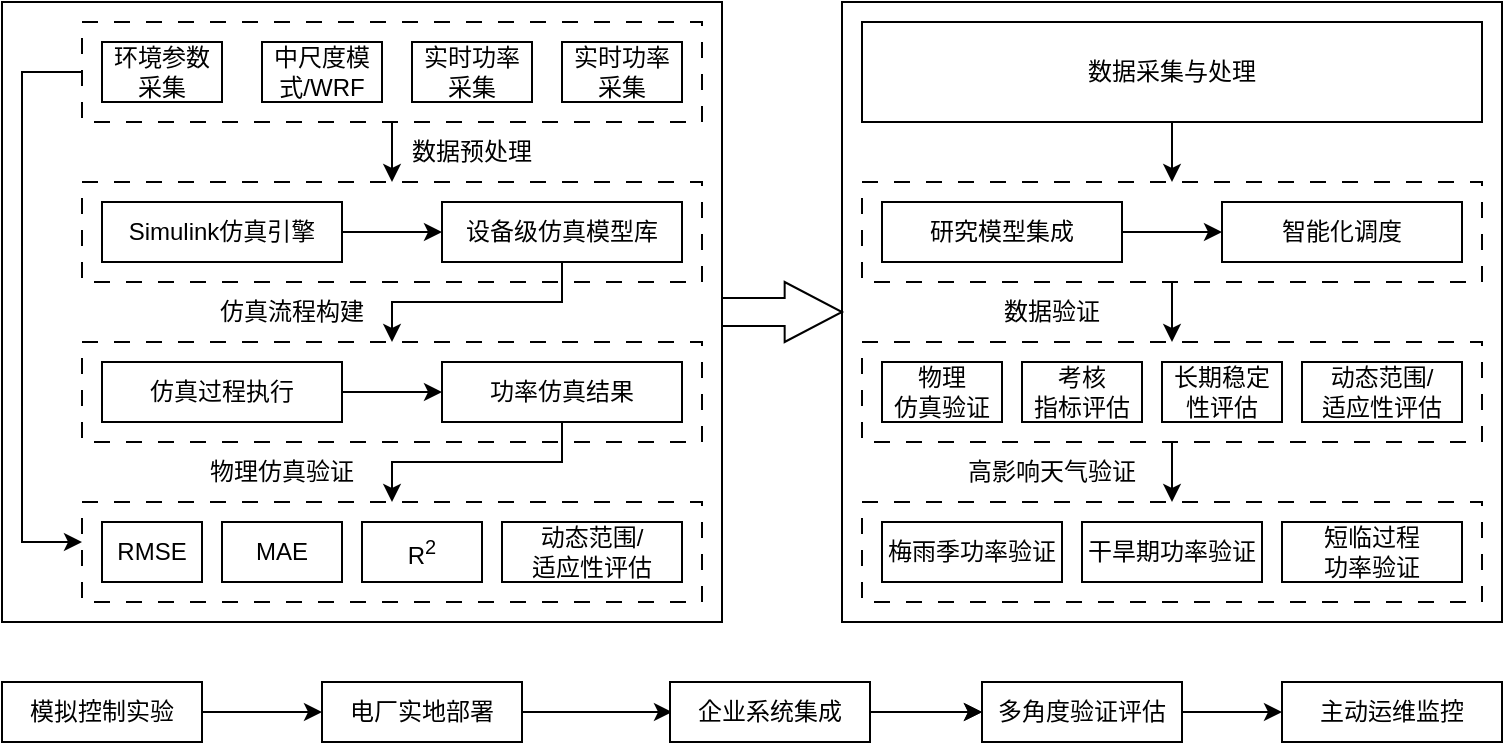 <mxfile version="24.7.14">
  <diagram name="第 1 页" id="JdO8HhEov-TxPUyxK-kK">
    <mxGraphModel dx="1367" dy="919" grid="1" gridSize="10" guides="1" tooltips="1" connect="1" arrows="1" fold="1" page="1" pageScale="1" pageWidth="827" pageHeight="1169" math="0" shadow="0">
      <root>
        <mxCell id="0" />
        <mxCell id="1" parent="0" />
        <mxCell id="gggR3p40mo_o2JFA4w1f-165" value="" style="rounded=0;whiteSpace=wrap;html=1;fillColor=none;" vertex="1" parent="1">
          <mxGeometry x="450" y="410" width="330" height="310" as="geometry" />
        </mxCell>
        <mxCell id="gggR3p40mo_o2JFA4w1f-157" value="" style="rounded=0;whiteSpace=wrap;html=1;fillColor=none;" vertex="1" parent="1">
          <mxGeometry x="30" y="410" width="360" height="310" as="geometry" />
        </mxCell>
        <mxCell id="gggR3p40mo_o2JFA4w1f-11" value="" style="html=1;whiteSpace=wrap;dashed=1;dashPattern=8 8;" vertex="1" parent="1">
          <mxGeometry x="70" y="500" width="310" height="50" as="geometry" />
        </mxCell>
        <mxCell id="gggR3p40mo_o2JFA4w1f-21" value="" style="edgeStyle=orthogonalEdgeStyle;rounded=0;orthogonalLoop=1;jettySize=auto;html=1;entryX=0.5;entryY=0;entryDx=0;entryDy=0;" edge="1" parent="1" source="gggR3p40mo_o2JFA4w1f-1" target="gggR3p40mo_o2JFA4w1f-11">
          <mxGeometry relative="1" as="geometry" />
        </mxCell>
        <mxCell id="gggR3p40mo_o2JFA4w1f-1" value="" style="html=1;whiteSpace=wrap;dashed=1;dashPattern=8 8;" vertex="1" parent="1">
          <mxGeometry x="70" y="420" width="310" height="50" as="geometry" />
        </mxCell>
        <mxCell id="gggR3p40mo_o2JFA4w1f-2" value="环境参数采集" style="rounded=0;whiteSpace=wrap;html=1;" vertex="1" parent="1">
          <mxGeometry x="80" y="430" width="60" height="30" as="geometry" />
        </mxCell>
        <mxCell id="gggR3p40mo_o2JFA4w1f-3" value="中尺度模式/WRF" style="rounded=0;whiteSpace=wrap;html=1;" vertex="1" parent="1">
          <mxGeometry x="160" y="430" width="60" height="30" as="geometry" />
        </mxCell>
        <mxCell id="gggR3p40mo_o2JFA4w1f-4" value="Simulink仿真引擎" style="rounded=0;whiteSpace=wrap;html=1;" vertex="1" parent="1">
          <mxGeometry x="80" y="510" width="120" height="30" as="geometry" />
        </mxCell>
        <mxCell id="gggR3p40mo_o2JFA4w1f-10" value="实时功率采集" style="rounded=0;whiteSpace=wrap;html=1;" vertex="1" parent="1">
          <mxGeometry x="310" y="430" width="60" height="30" as="geometry" />
        </mxCell>
        <mxCell id="gggR3p40mo_o2JFA4w1f-38" value="" style="edgeStyle=orthogonalEdgeStyle;rounded=0;orthogonalLoop=1;jettySize=auto;html=1;entryX=0.5;entryY=0;entryDx=0;entryDy=0;" edge="1" parent="1" source="gggR3p40mo_o2JFA4w1f-12" target="gggR3p40mo_o2JFA4w1f-22">
          <mxGeometry relative="1" as="geometry" />
        </mxCell>
        <mxCell id="gggR3p40mo_o2JFA4w1f-12" value="设备级仿真模型库" style="rounded=0;whiteSpace=wrap;html=1;" vertex="1" parent="1">
          <mxGeometry x="250" y="510" width="120" height="30" as="geometry" />
        </mxCell>
        <mxCell id="gggR3p40mo_o2JFA4w1f-13" value="" style="endArrow=classic;html=1;rounded=0;entryX=0;entryY=0.5;entryDx=0;entryDy=0;exitX=1;exitY=0.5;exitDx=0;exitDy=0;" edge="1" parent="1" source="gggR3p40mo_o2JFA4w1f-4" target="gggR3p40mo_o2JFA4w1f-12">
          <mxGeometry width="50" height="50" relative="1" as="geometry">
            <mxPoint x="390" y="350" as="sourcePoint" />
            <mxPoint x="440" y="300" as="targetPoint" />
          </mxGeometry>
        </mxCell>
        <mxCell id="gggR3p40mo_o2JFA4w1f-22" value="" style="html=1;whiteSpace=wrap;dashed=1;dashPattern=8 8;" vertex="1" parent="1">
          <mxGeometry x="70" y="580" width="310" height="50" as="geometry" />
        </mxCell>
        <mxCell id="gggR3p40mo_o2JFA4w1f-23" value="仿真过程执行" style="rounded=0;whiteSpace=wrap;html=1;" vertex="1" parent="1">
          <mxGeometry x="80" y="590" width="120" height="30" as="geometry" />
        </mxCell>
        <mxCell id="gggR3p40mo_o2JFA4w1f-36" value="" style="edgeStyle=orthogonalEdgeStyle;rounded=0;orthogonalLoop=1;jettySize=auto;html=1;entryX=0.5;entryY=0;entryDx=0;entryDy=0;" edge="1" parent="1" source="gggR3p40mo_o2JFA4w1f-24" target="gggR3p40mo_o2JFA4w1f-27">
          <mxGeometry relative="1" as="geometry" />
        </mxCell>
        <mxCell id="gggR3p40mo_o2JFA4w1f-24" value="功率仿真结果" style="rounded=0;whiteSpace=wrap;html=1;" vertex="1" parent="1">
          <mxGeometry x="250" y="590" width="120" height="30" as="geometry" />
        </mxCell>
        <mxCell id="gggR3p40mo_o2JFA4w1f-25" value="" style="endArrow=classic;html=1;rounded=0;entryX=0;entryY=0.5;entryDx=0;entryDy=0;exitX=1;exitY=0.5;exitDx=0;exitDy=0;" edge="1" parent="1" source="gggR3p40mo_o2JFA4w1f-23" target="gggR3p40mo_o2JFA4w1f-24">
          <mxGeometry width="50" height="50" relative="1" as="geometry">
            <mxPoint x="390" y="430" as="sourcePoint" />
            <mxPoint x="440" y="380" as="targetPoint" />
          </mxGeometry>
        </mxCell>
        <mxCell id="gggR3p40mo_o2JFA4w1f-27" value="" style="html=1;whiteSpace=wrap;dashed=1;dashPattern=8 8;" vertex="1" parent="1">
          <mxGeometry x="70" y="660" width="310" height="50" as="geometry" />
        </mxCell>
        <mxCell id="gggR3p40mo_o2JFA4w1f-30" value="RMSE" style="rounded=0;whiteSpace=wrap;html=1;" vertex="1" parent="1">
          <mxGeometry x="80" y="670" width="50" height="30" as="geometry" />
        </mxCell>
        <mxCell id="gggR3p40mo_o2JFA4w1f-31" value="MAE" style="rounded=0;whiteSpace=wrap;html=1;" vertex="1" parent="1">
          <mxGeometry x="140" y="670" width="60" height="30" as="geometry" />
        </mxCell>
        <mxCell id="gggR3p40mo_o2JFA4w1f-32" value="R&lt;sup&gt;2&lt;/sup&gt;" style="rounded=0;whiteSpace=wrap;html=1;" vertex="1" parent="1">
          <mxGeometry x="210" y="670" width="60" height="30" as="geometry" />
        </mxCell>
        <mxCell id="gggR3p40mo_o2JFA4w1f-34" value="" style="endArrow=classic;html=1;rounded=0;exitX=0;exitY=0.5;exitDx=0;exitDy=0;" edge="1" parent="1" source="gggR3p40mo_o2JFA4w1f-1">
          <mxGeometry width="50" height="50" relative="1" as="geometry">
            <mxPoint x="380" y="445" as="sourcePoint" />
            <mxPoint x="70" y="680" as="targetPoint" />
            <Array as="points">
              <mxPoint x="40" y="445" />
              <mxPoint x="40" y="680" />
            </Array>
          </mxGeometry>
        </mxCell>
        <mxCell id="gggR3p40mo_o2JFA4w1f-39" value="动态范围/&lt;div&gt;适应性评估&lt;/div&gt;" style="rounded=0;whiteSpace=wrap;html=1;" vertex="1" parent="1">
          <mxGeometry x="280" y="670" width="90" height="30" as="geometry" />
        </mxCell>
        <mxCell id="gggR3p40mo_o2JFA4w1f-59" value="" style="edgeStyle=orthogonalEdgeStyle;rounded=0;orthogonalLoop=1;jettySize=auto;html=1;" edge="1" parent="1" source="gggR3p40mo_o2JFA4w1f-52" target="gggR3p40mo_o2JFA4w1f-58">
          <mxGeometry relative="1" as="geometry" />
        </mxCell>
        <mxCell id="gggR3p40mo_o2JFA4w1f-52" value="数据采集与处理" style="rounded=0;whiteSpace=wrap;html=1;" vertex="1" parent="1">
          <mxGeometry x="460" y="420" width="310" height="50" as="geometry" />
        </mxCell>
        <mxCell id="gggR3p40mo_o2JFA4w1f-53" value="数据预处理" style="text;html=1;align=center;verticalAlign=middle;whiteSpace=wrap;rounded=0;" vertex="1" parent="1">
          <mxGeometry x="220" y="470" width="90" height="30" as="geometry" />
        </mxCell>
        <mxCell id="gggR3p40mo_o2JFA4w1f-54" value="仿真流程构建" style="text;html=1;align=center;verticalAlign=middle;whiteSpace=wrap;rounded=0;" vertex="1" parent="1">
          <mxGeometry x="130" y="550" width="90" height="30" as="geometry" />
        </mxCell>
        <mxCell id="gggR3p40mo_o2JFA4w1f-55" value="物理仿真验证" style="text;html=1;align=center;verticalAlign=middle;whiteSpace=wrap;rounded=0;" vertex="1" parent="1">
          <mxGeometry x="125" y="630" width="90" height="30" as="geometry" />
        </mxCell>
        <mxCell id="gggR3p40mo_o2JFA4w1f-77" value="" style="edgeStyle=orthogonalEdgeStyle;rounded=0;orthogonalLoop=1;jettySize=auto;html=1;entryX=0.5;entryY=0;entryDx=0;entryDy=0;" edge="1" parent="1" source="gggR3p40mo_o2JFA4w1f-58" target="gggR3p40mo_o2JFA4w1f-70">
          <mxGeometry relative="1" as="geometry" />
        </mxCell>
        <mxCell id="gggR3p40mo_o2JFA4w1f-58" value="" style="html=1;whiteSpace=wrap;dashed=1;dashPattern=8 8;" vertex="1" parent="1">
          <mxGeometry x="460" y="500" width="310" height="50" as="geometry" />
        </mxCell>
        <mxCell id="gggR3p40mo_o2JFA4w1f-60" value="研究模型集成" style="rounded=0;whiteSpace=wrap;html=1;" vertex="1" parent="1">
          <mxGeometry x="470" y="510" width="120" height="30" as="geometry" />
        </mxCell>
        <mxCell id="gggR3p40mo_o2JFA4w1f-61" value="智能化调度" style="rounded=0;whiteSpace=wrap;html=1;" vertex="1" parent="1">
          <mxGeometry x="640" y="510" width="120" height="30" as="geometry" />
        </mxCell>
        <mxCell id="gggR3p40mo_o2JFA4w1f-63" value="" style="endArrow=classic;html=1;rounded=0;exitX=1;exitY=0.5;exitDx=0;exitDy=0;exitPerimeter=0;" edge="1" parent="1" source="gggR3p40mo_o2JFA4w1f-60" target="gggR3p40mo_o2JFA4w1f-61">
          <mxGeometry width="50" height="50" relative="1" as="geometry">
            <mxPoint x="590" y="530" as="sourcePoint" />
            <mxPoint x="640" y="480" as="targetPoint" />
          </mxGeometry>
        </mxCell>
        <mxCell id="gggR3p40mo_o2JFA4w1f-83" value="" style="edgeStyle=orthogonalEdgeStyle;rounded=0;orthogonalLoop=1;jettySize=auto;html=1;entryX=0.5;entryY=0;entryDx=0;entryDy=0;entryPerimeter=0;" edge="1" parent="1" source="gggR3p40mo_o2JFA4w1f-70" target="gggR3p40mo_o2JFA4w1f-78">
          <mxGeometry relative="1" as="geometry" />
        </mxCell>
        <mxCell id="gggR3p40mo_o2JFA4w1f-70" value="" style="html=1;whiteSpace=wrap;dashed=1;dashPattern=8 8;" vertex="1" parent="1">
          <mxGeometry x="460" y="580" width="310" height="50" as="geometry" />
        </mxCell>
        <mxCell id="gggR3p40mo_o2JFA4w1f-74" value="动态&lt;span style=&quot;background-color: initial;&quot;&gt;范围/&lt;/span&gt;&lt;div&gt;&lt;span style=&quot;background-color: initial;&quot;&gt;适应性评估&lt;/span&gt;&lt;/div&gt;" style="rounded=0;whiteSpace=wrap;html=1;" vertex="1" parent="1">
          <mxGeometry x="680" y="590" width="80" height="30" as="geometry" />
        </mxCell>
        <mxCell id="gggR3p40mo_o2JFA4w1f-75" value="考核&lt;div&gt;指标评估&lt;/div&gt;" style="rounded=0;whiteSpace=wrap;html=1;" vertex="1" parent="1">
          <mxGeometry x="540" y="590" width="60" height="30" as="geometry" />
        </mxCell>
        <mxCell id="gggR3p40mo_o2JFA4w1f-76" value="长期稳定性评估" style="rounded=0;whiteSpace=wrap;html=1;" vertex="1" parent="1">
          <mxGeometry x="610" y="590" width="60" height="30" as="geometry" />
        </mxCell>
        <mxCell id="gggR3p40mo_o2JFA4w1f-78" value="" style="html=1;whiteSpace=wrap;dashed=1;dashPattern=8 8;" vertex="1" parent="1">
          <mxGeometry x="460" y="660" width="310" height="50" as="geometry" />
        </mxCell>
        <mxCell id="gggR3p40mo_o2JFA4w1f-79" value="干旱期功率验证" style="rounded=0;whiteSpace=wrap;html=1;" vertex="1" parent="1">
          <mxGeometry x="570" y="670" width="90" height="30" as="geometry" />
        </mxCell>
        <mxCell id="gggR3p40mo_o2JFA4w1f-80" value="&lt;span style=&quot;background-color: initial;&quot;&gt;梅雨季功率验证&lt;/span&gt;" style="rounded=0;whiteSpace=wrap;html=1;" vertex="1" parent="1">
          <mxGeometry x="470" y="670" width="90" height="30" as="geometry" />
        </mxCell>
        <mxCell id="gggR3p40mo_o2JFA4w1f-81" value="短临过程&lt;div&gt;功率验证&lt;/div&gt;" style="rounded=0;whiteSpace=wrap;html=1;" vertex="1" parent="1">
          <mxGeometry x="670" y="670" width="90" height="30" as="geometry" />
        </mxCell>
        <mxCell id="gggR3p40mo_o2JFA4w1f-82" value="数据验证" style="text;html=1;align=center;verticalAlign=middle;whiteSpace=wrap;rounded=0;" vertex="1" parent="1">
          <mxGeometry x="510" y="550" width="90" height="30" as="geometry" />
        </mxCell>
        <mxCell id="gggR3p40mo_o2JFA4w1f-84" value="高影响天气验证" style="text;html=1;align=center;verticalAlign=middle;whiteSpace=wrap;rounded=0;" vertex="1" parent="1">
          <mxGeometry x="510" y="630" width="90" height="30" as="geometry" />
        </mxCell>
        <mxCell id="gggR3p40mo_o2JFA4w1f-152" value="物理&lt;div&gt;仿真验证&lt;/div&gt;" style="rounded=0;whiteSpace=wrap;html=1;" vertex="1" parent="1">
          <mxGeometry x="470" y="590" width="60" height="30" as="geometry" />
        </mxCell>
        <mxCell id="gggR3p40mo_o2JFA4w1f-161" value="" style="html=1;shadow=0;dashed=0;align=center;verticalAlign=middle;shape=mxgraph.arrows2.arrow;dy=0.53;dx=28.67;notch=0;" vertex="1" parent="1">
          <mxGeometry x="390" y="550" width="60" height="30" as="geometry" />
        </mxCell>
        <mxCell id="gggR3p40mo_o2JFA4w1f-170" value="模拟控制实验" style="rounded=0;whiteSpace=wrap;html=1;" vertex="1" parent="1">
          <mxGeometry x="30" y="750" width="100" height="30" as="geometry" />
        </mxCell>
        <mxCell id="gggR3p40mo_o2JFA4w1f-171" value="电厂实地部署" style="rounded=0;whiteSpace=wrap;html=1;" vertex="1" parent="1">
          <mxGeometry x="190" y="750" width="100" height="30" as="geometry" />
        </mxCell>
        <mxCell id="gggR3p40mo_o2JFA4w1f-174" value="" style="endArrow=classic;html=1;rounded=0;entryX=0;entryY=0.5;entryDx=0;entryDy=0;exitX=1;exitY=0.5;exitDx=0;exitDy=0;" edge="1" parent="1" source="gggR3p40mo_o2JFA4w1f-170" target="gggR3p40mo_o2JFA4w1f-171">
          <mxGeometry width="50" height="50" relative="1" as="geometry">
            <mxPoint x="140" y="760" as="sourcePoint" />
            <mxPoint x="190" y="710" as="targetPoint" />
          </mxGeometry>
        </mxCell>
        <mxCell id="gggR3p40mo_o2JFA4w1f-175" value="" style="endArrow=classic;html=1;rounded=0;entryX=0;entryY=0.5;entryDx=0;entryDy=0;exitX=1;exitY=0.5;exitDx=0;exitDy=0;" edge="1" parent="1" source="gggR3p40mo_o2JFA4w1f-171">
          <mxGeometry width="50" height="50" relative="1" as="geometry">
            <mxPoint x="320" y="770" as="sourcePoint" />
            <mxPoint x="365" y="765" as="targetPoint" />
          </mxGeometry>
        </mxCell>
        <mxCell id="gggR3p40mo_o2JFA4w1f-181" value="" style="edgeStyle=orthogonalEdgeStyle;rounded=0;orthogonalLoop=1;jettySize=auto;html=1;" edge="1" parent="1" source="gggR3p40mo_o2JFA4w1f-176" target="gggR3p40mo_o2JFA4w1f-177">
          <mxGeometry relative="1" as="geometry" />
        </mxCell>
        <mxCell id="gggR3p40mo_o2JFA4w1f-176" value="多角度验证评估" style="rounded=0;whiteSpace=wrap;html=1;" vertex="1" parent="1">
          <mxGeometry x="520" y="750" width="100" height="30" as="geometry" />
        </mxCell>
        <mxCell id="gggR3p40mo_o2JFA4w1f-177" value="主动运维监控" style="rounded=0;whiteSpace=wrap;html=1;" vertex="1" parent="1">
          <mxGeometry x="670" y="750" width="110" height="30" as="geometry" />
        </mxCell>
        <mxCell id="gggR3p40mo_o2JFA4w1f-180" value="" style="edgeStyle=orthogonalEdgeStyle;rounded=0;orthogonalLoop=1;jettySize=auto;html=1;" edge="1" parent="1" source="gggR3p40mo_o2JFA4w1f-178" target="gggR3p40mo_o2JFA4w1f-176">
          <mxGeometry relative="1" as="geometry" />
        </mxCell>
        <mxCell id="gggR3p40mo_o2JFA4w1f-178" value="企业系统集成" style="rounded=0;whiteSpace=wrap;html=1;" vertex="1" parent="1">
          <mxGeometry x="364" y="750" width="100" height="30" as="geometry" />
        </mxCell>
        <mxCell id="gggR3p40mo_o2JFA4w1f-179" value="" style="endArrow=classic;html=1;rounded=0;entryX=0;entryY=0.5;entryDx=0;entryDy=0;" edge="1" parent="1" target="gggR3p40mo_o2JFA4w1f-176">
          <mxGeometry width="50" height="50" relative="1" as="geometry">
            <mxPoint x="470" y="765" as="sourcePoint" />
            <mxPoint x="510" y="720" as="targetPoint" />
          </mxGeometry>
        </mxCell>
        <mxCell id="gggR3p40mo_o2JFA4w1f-183" value="实时功率采集" style="rounded=0;whiteSpace=wrap;html=1;" vertex="1" parent="1">
          <mxGeometry x="235" y="430" width="60" height="30" as="geometry" />
        </mxCell>
      </root>
    </mxGraphModel>
  </diagram>
</mxfile>
